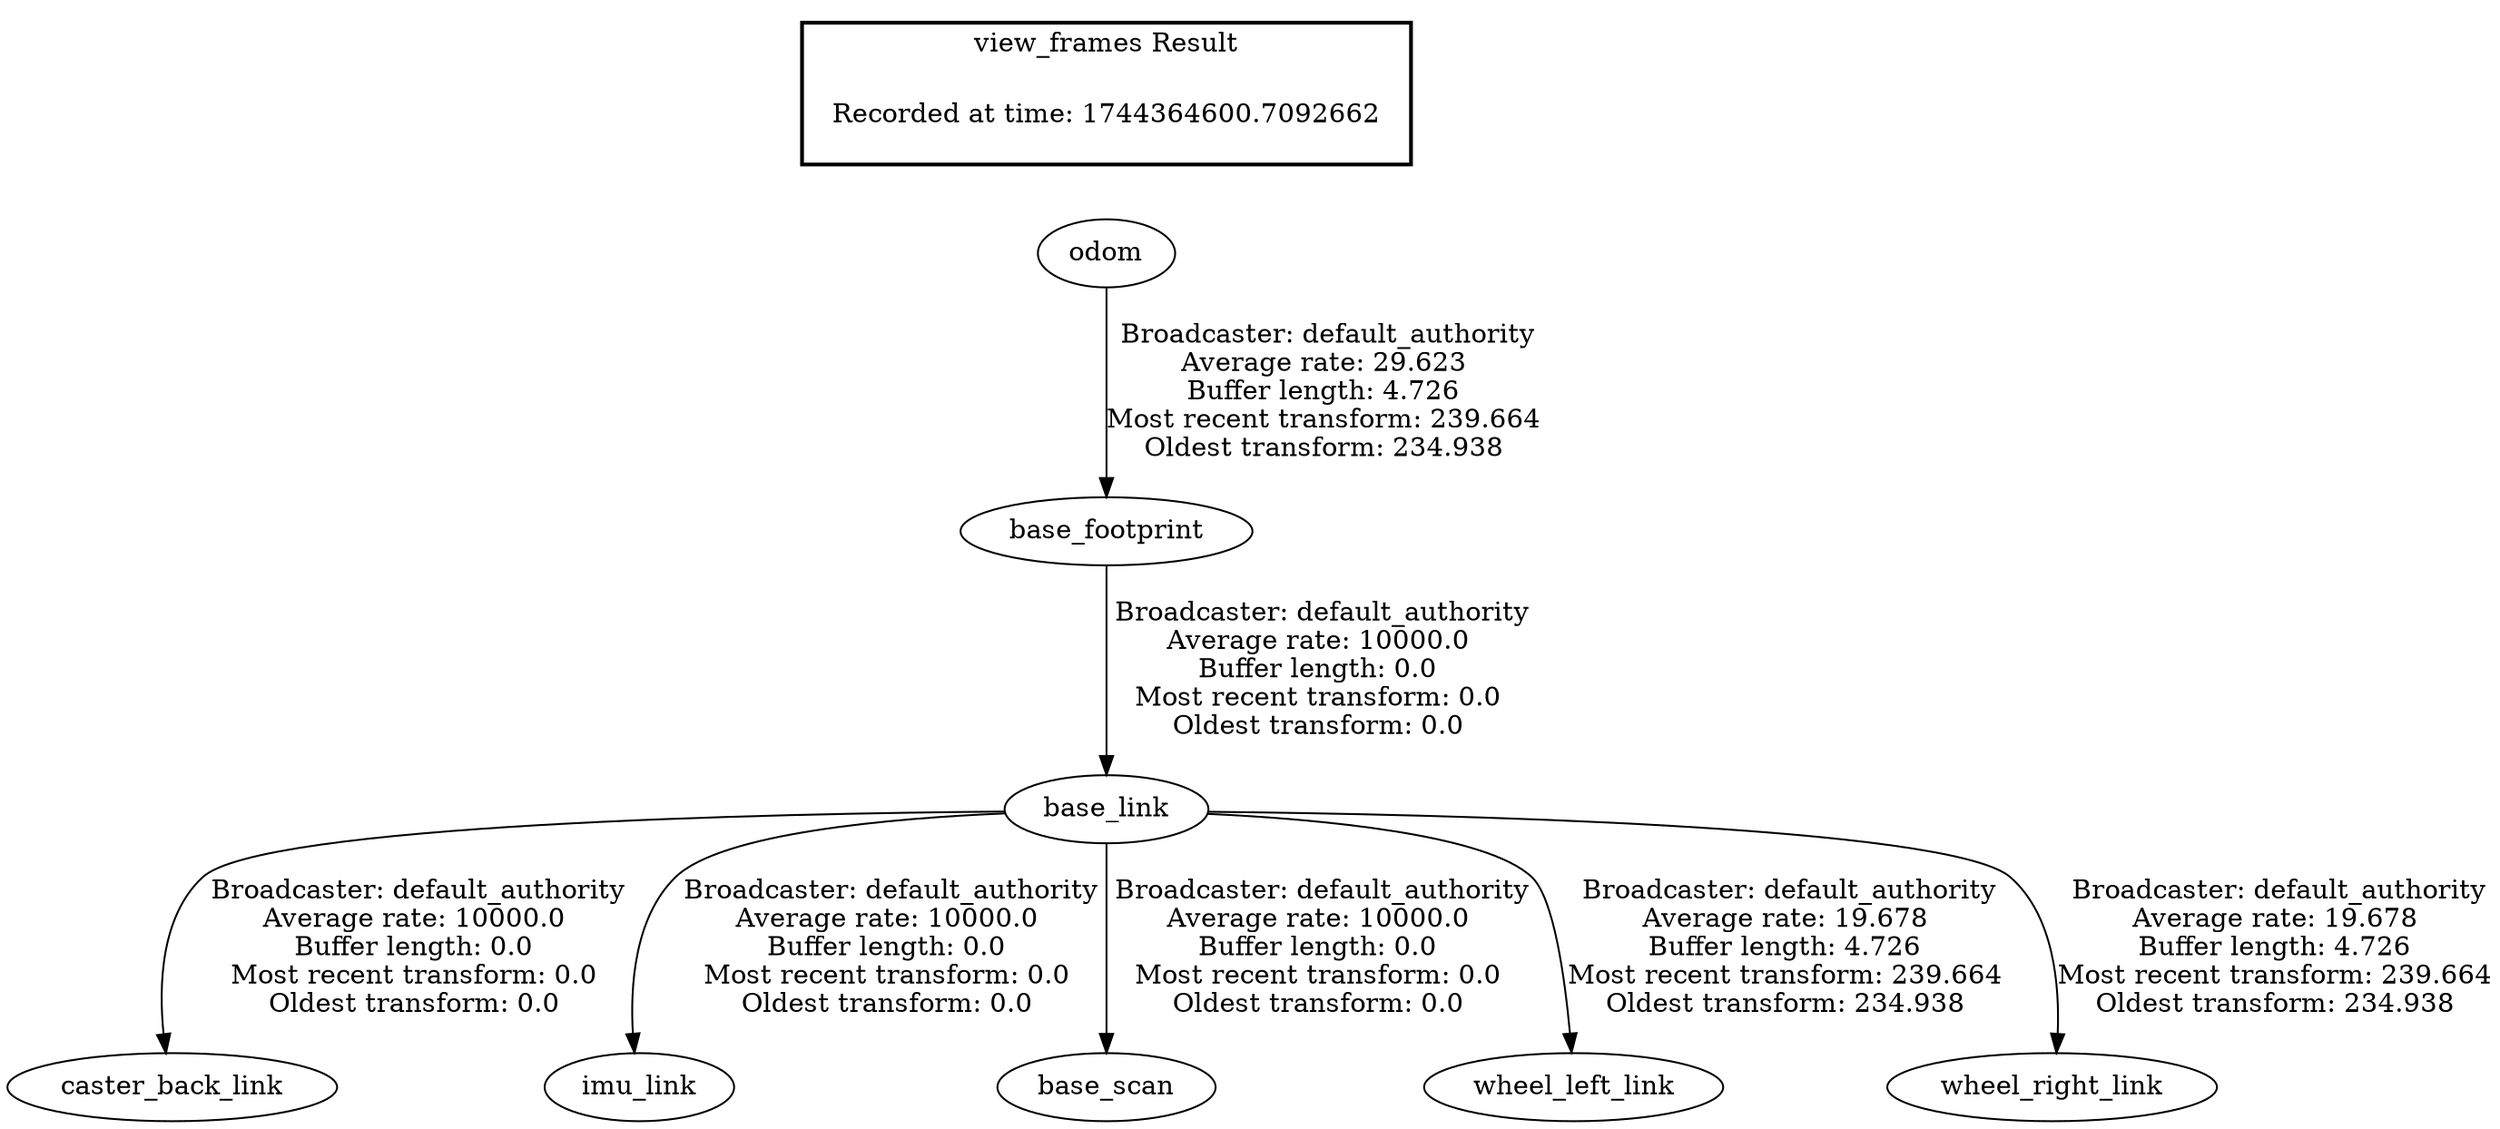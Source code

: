 digraph G {
"odom" -> "base_footprint"[label=" Broadcaster: default_authority\nAverage rate: 29.623\nBuffer length: 4.726\nMost recent transform: 239.664\nOldest transform: 234.938\n"];
"base_footprint" -> "base_link"[label=" Broadcaster: default_authority\nAverage rate: 10000.0\nBuffer length: 0.0\nMost recent transform: 0.0\nOldest transform: 0.0\n"];
"base_link" -> "caster_back_link"[label=" Broadcaster: default_authority\nAverage rate: 10000.0\nBuffer length: 0.0\nMost recent transform: 0.0\nOldest transform: 0.0\n"];
"base_link" -> "imu_link"[label=" Broadcaster: default_authority\nAverage rate: 10000.0\nBuffer length: 0.0\nMost recent transform: 0.0\nOldest transform: 0.0\n"];
"base_link" -> "base_scan"[label=" Broadcaster: default_authority\nAverage rate: 10000.0\nBuffer length: 0.0\nMost recent transform: 0.0\nOldest transform: 0.0\n"];
"base_link" -> "wheel_left_link"[label=" Broadcaster: default_authority\nAverage rate: 19.678\nBuffer length: 4.726\nMost recent transform: 239.664\nOldest transform: 234.938\n"];
"base_link" -> "wheel_right_link"[label=" Broadcaster: default_authority\nAverage rate: 19.678\nBuffer length: 4.726\nMost recent transform: 239.664\nOldest transform: 234.938\n"];
edge [style=invis];
 subgraph cluster_legend { style=bold; color=black; label ="view_frames Result";
"Recorded at time: 1744364600.7092662"[ shape=plaintext ] ;
}->"odom";
}